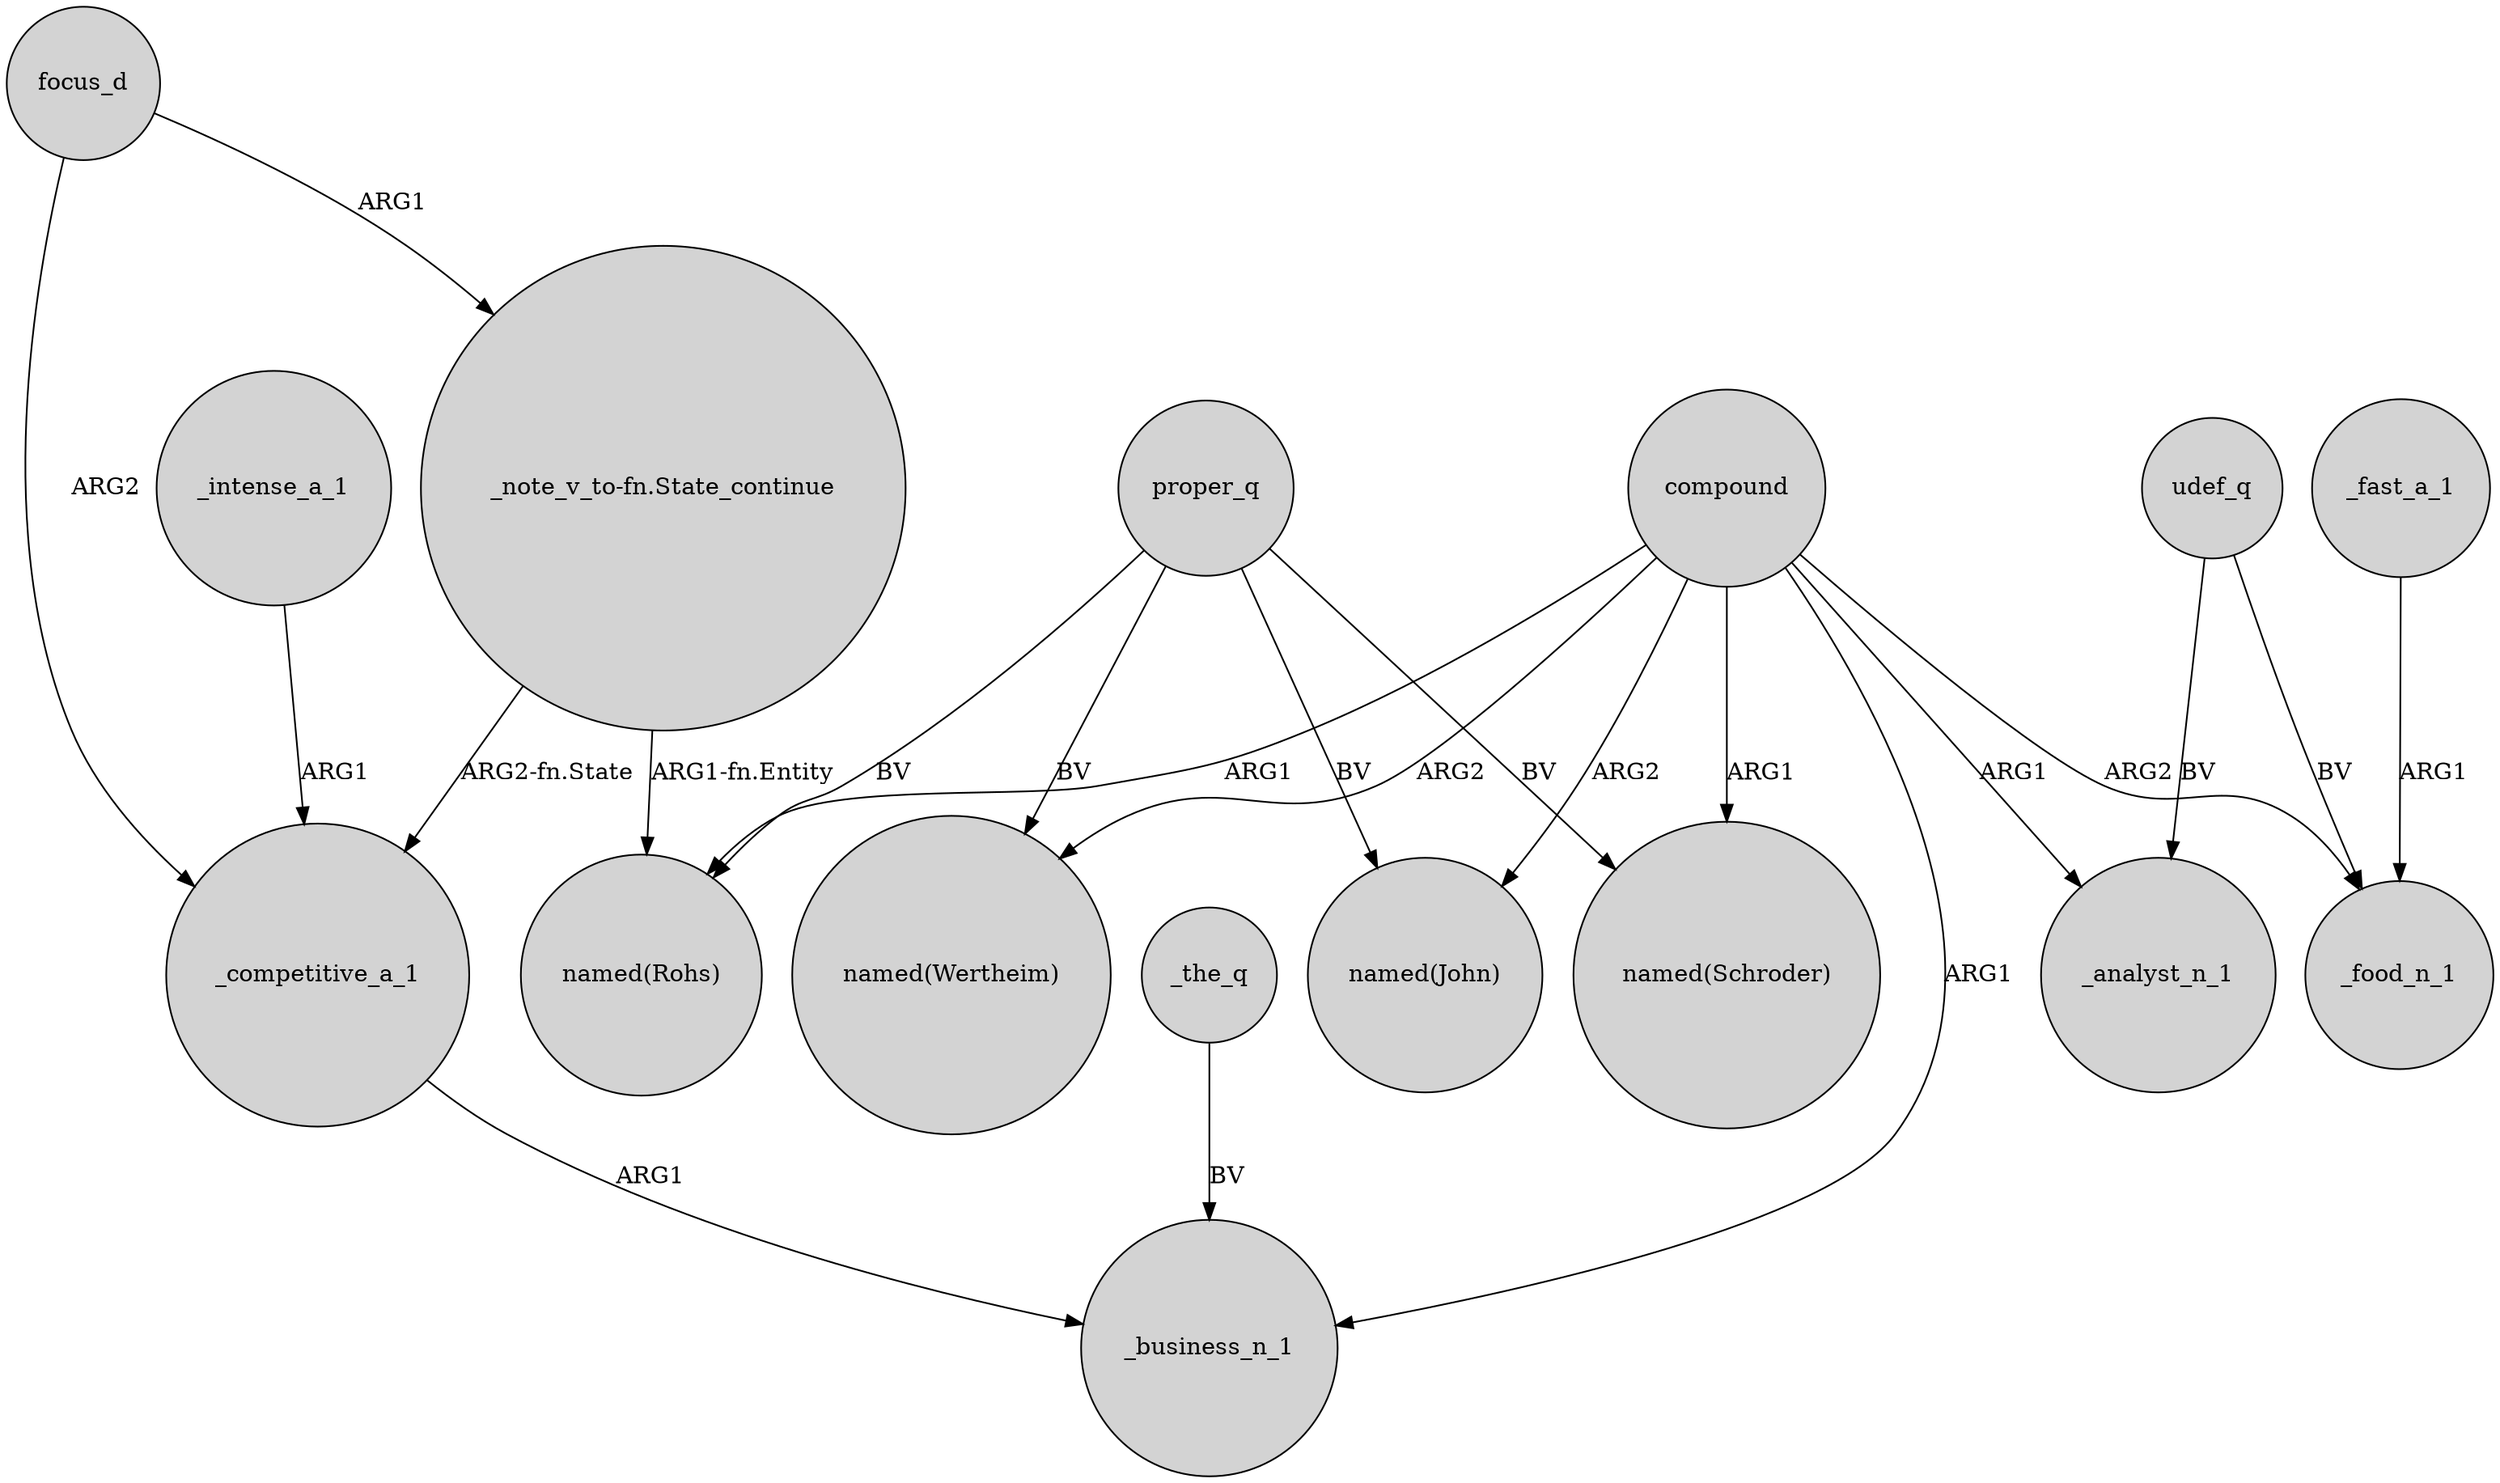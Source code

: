 digraph {
	node [shape=circle style=filled]
	proper_q -> "named(Wertheim)" [label=BV]
	compound -> "named(Rohs)" [label=ARG1]
	udef_q -> _analyst_n_1 [label=BV]
	_fast_a_1 -> _food_n_1 [label=ARG1]
	_the_q -> _business_n_1 [label=BV]
	"_note_v_to-fn.State_continue" -> _competitive_a_1 [label="ARG2-fn.State"]
	_intense_a_1 -> _competitive_a_1 [label=ARG1]
	proper_q -> "named(Rohs)" [label=BV]
	compound -> "named(John)" [label=ARG2]
	compound -> _analyst_n_1 [label=ARG1]
	compound -> "named(Wertheim)" [label=ARG2]
	compound -> _food_n_1 [label=ARG2]
	proper_q -> "named(Schroder)" [label=BV]
	udef_q -> _food_n_1 [label=BV]
	focus_d -> "_note_v_to-fn.State_continue" [label=ARG1]
	compound -> _business_n_1 [label=ARG1]
	"_note_v_to-fn.State_continue" -> "named(Rohs)" [label="ARG1-fn.Entity"]
	focus_d -> _competitive_a_1 [label=ARG2]
	compound -> "named(Schroder)" [label=ARG1]
	_competitive_a_1 -> _business_n_1 [label=ARG1]
	proper_q -> "named(John)" [label=BV]
}
